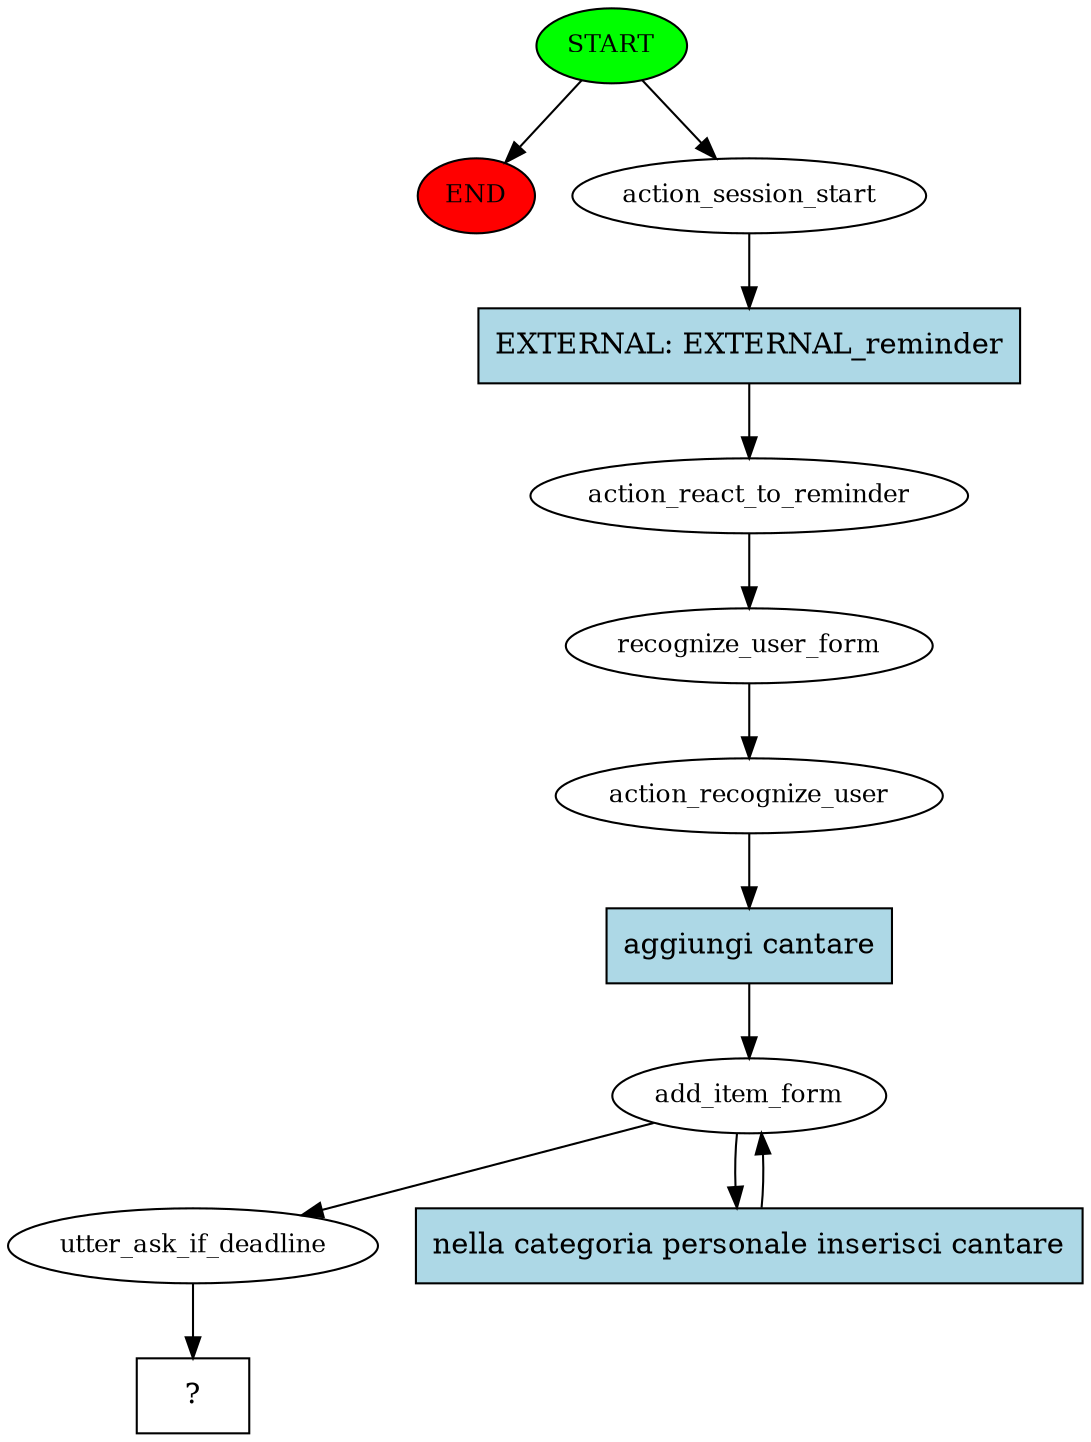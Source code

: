 digraph  {
0 [class="start active", fillcolor=green, fontsize=12, label=START, style=filled];
"-1" [class=end, fillcolor=red, fontsize=12, label=END, style=filled];
1 [class=active, fontsize=12, label=action_session_start];
2 [class=active, fontsize=12, label=action_react_to_reminder];
3 [class=active, fontsize=12, label=recognize_user_form];
4 [class=active, fontsize=12, label=action_recognize_user];
5 [class=active, fontsize=12, label=add_item_form];
8 [class=active, fontsize=12, label=utter_ask_if_deadline];
9 [class="intent dashed active", label="  ?  ", shape=rect];
10 [class="intent active", fillcolor=lightblue, label="EXTERNAL: EXTERNAL_reminder", shape=rect, style=filled];
11 [class="intent active", fillcolor=lightblue, label="aggiungi cantare", shape=rect, style=filled];
12 [class="intent active", fillcolor=lightblue, label="nella categoria personale inserisci cantare", shape=rect, style=filled];
0 -> "-1"  [class="", key=NONE, label=""];
0 -> 1  [class=active, key=NONE, label=""];
1 -> 10  [class=active, key=0];
2 -> 3  [class=active, key=NONE, label=""];
3 -> 4  [class=active, key=NONE, label=""];
4 -> 11  [class=active, key=0];
5 -> 8  [class=active, key=NONE, label=""];
5 -> 12  [class=active, key=0];
8 -> 9  [class=active, key=NONE, label=""];
10 -> 2  [class=active, key=0];
11 -> 5  [class=active, key=0];
12 -> 5  [class=active, key=0];
}
